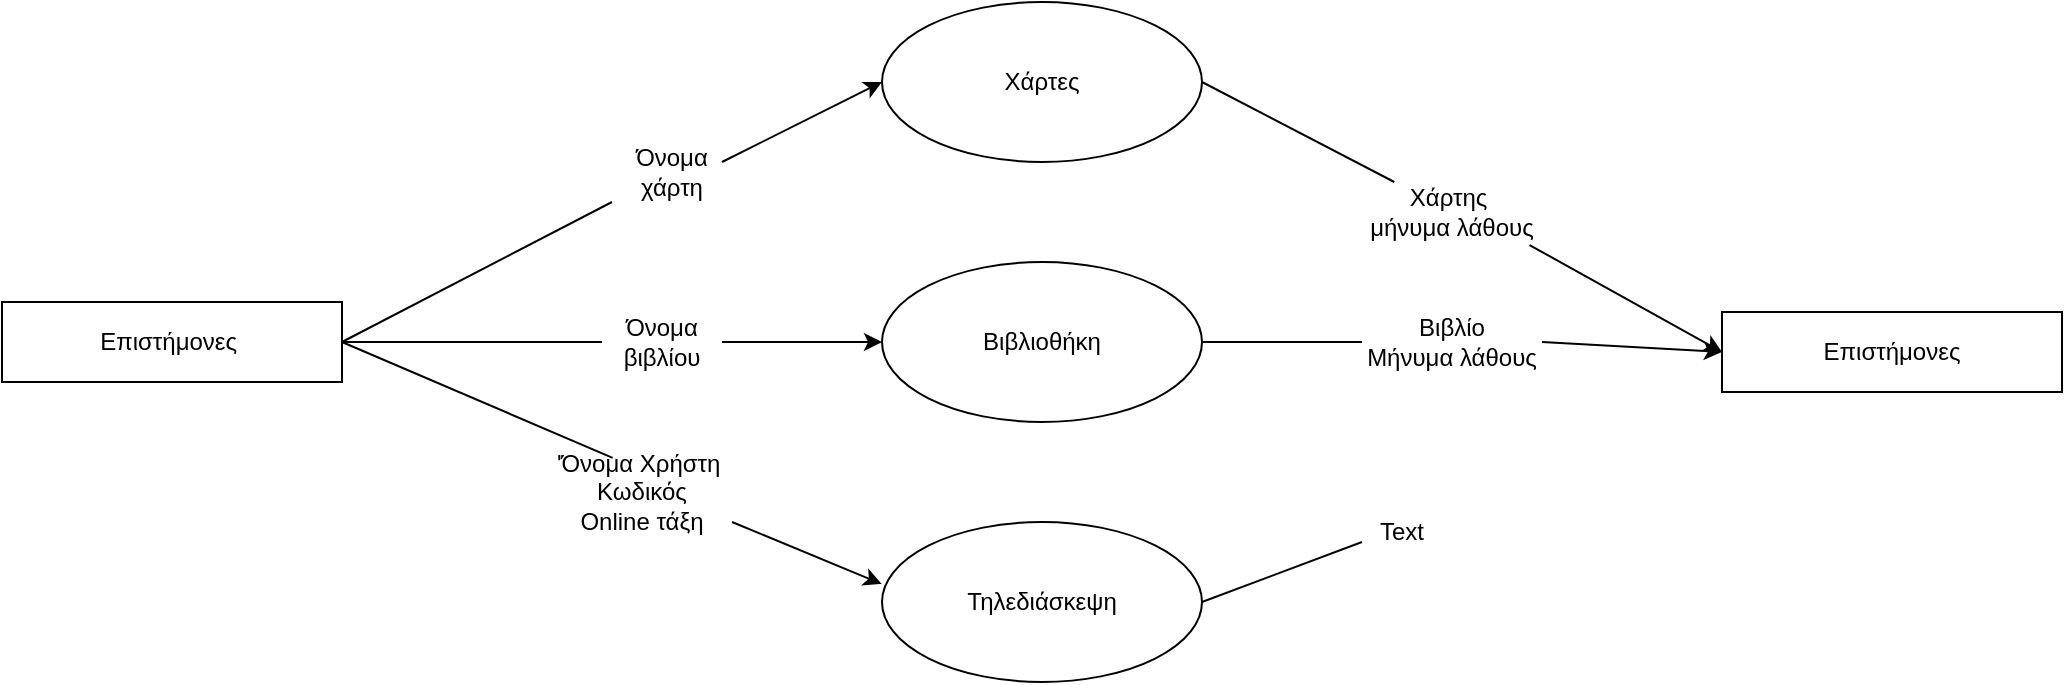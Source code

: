 <mxfile version="21.3.2" type="github">
  <diagram name="Σελίδα-1" id="d722_HOSetGY8IbsiXK8">
    <mxGraphModel dx="1118" dy="526" grid="1" gridSize="10" guides="1" tooltips="1" connect="1" arrows="1" fold="1" page="1" pageScale="1" pageWidth="3300" pageHeight="4681" math="0" shadow="0">
      <root>
        <mxCell id="0" />
        <mxCell id="1" parent="0" />
        <mxCell id="W4YdzC6T8s4nz27xlf9W-1" value="Επιστήμονες&amp;nbsp;" style="rounded=0;whiteSpace=wrap;html=1;" vertex="1" parent="1">
          <mxGeometry x="880" y="790" width="170" height="40" as="geometry" />
        </mxCell>
        <mxCell id="W4YdzC6T8s4nz27xlf9W-3" value="Χάρτες" style="ellipse;whiteSpace=wrap;html=1;align=center;" vertex="1" parent="1">
          <mxGeometry x="1320" y="640" width="160" height="80" as="geometry" />
        </mxCell>
        <mxCell id="W4YdzC6T8s4nz27xlf9W-4" value="" style="endArrow=none;html=1;rounded=0;exitX=1;exitY=0.5;exitDx=0;exitDy=0;entryX=0;entryY=1;entryDx=0;entryDy=0;" edge="1" parent="1" source="W4YdzC6T8s4nz27xlf9W-1" target="W4YdzC6T8s4nz27xlf9W-5">
          <mxGeometry width="50" height="50" relative="1" as="geometry">
            <mxPoint x="1080" y="710" as="sourcePoint" />
            <mxPoint x="1120" y="680" as="targetPoint" />
          </mxGeometry>
        </mxCell>
        <mxCell id="W4YdzC6T8s4nz27xlf9W-5" value="Όνομα χάρτη" style="text;html=1;strokeColor=none;fillColor=none;align=center;verticalAlign=middle;whiteSpace=wrap;rounded=0;" vertex="1" parent="1">
          <mxGeometry x="1185" y="710" width="60" height="30" as="geometry" />
        </mxCell>
        <mxCell id="W4YdzC6T8s4nz27xlf9W-6" value="" style="endArrow=classic;html=1;rounded=0;entryX=0;entryY=0.5;entryDx=0;entryDy=0;" edge="1" parent="1" target="W4YdzC6T8s4nz27xlf9W-3">
          <mxGeometry width="50" height="50" relative="1" as="geometry">
            <mxPoint x="1240" y="720" as="sourcePoint" />
            <mxPoint x="1260" y="640" as="targetPoint" />
          </mxGeometry>
        </mxCell>
        <mxCell id="W4YdzC6T8s4nz27xlf9W-7" value="Βιβλιοθήκη" style="ellipse;whiteSpace=wrap;html=1;align=center;" vertex="1" parent="1">
          <mxGeometry x="1320" y="770" width="160" height="80" as="geometry" />
        </mxCell>
        <mxCell id="W4YdzC6T8s4nz27xlf9W-8" value="" style="endArrow=none;html=1;rounded=0;exitX=1;exitY=0.5;exitDx=0;exitDy=0;entryX=0;entryY=0.5;entryDx=0;entryDy=0;" edge="1" parent="1" source="W4YdzC6T8s4nz27xlf9W-1" target="W4YdzC6T8s4nz27xlf9W-10">
          <mxGeometry width="50" height="50" relative="1" as="geometry">
            <mxPoint x="1030" y="700" as="sourcePoint" />
            <mxPoint x="1160" y="750" as="targetPoint" />
          </mxGeometry>
        </mxCell>
        <mxCell id="W4YdzC6T8s4nz27xlf9W-10" value="Όνομα βιβλίου" style="text;html=1;strokeColor=none;fillColor=none;align=center;verticalAlign=middle;whiteSpace=wrap;rounded=0;" vertex="1" parent="1">
          <mxGeometry x="1180" y="795" width="60" height="30" as="geometry" />
        </mxCell>
        <mxCell id="W4YdzC6T8s4nz27xlf9W-11" value="" style="endArrow=classic;html=1;rounded=0;exitX=1;exitY=0.5;exitDx=0;exitDy=0;entryX=0;entryY=0.5;entryDx=0;entryDy=0;" edge="1" parent="1" source="W4YdzC6T8s4nz27xlf9W-10" target="W4YdzC6T8s4nz27xlf9W-7">
          <mxGeometry width="50" height="50" relative="1" as="geometry">
            <mxPoint x="1250" y="800" as="sourcePoint" />
            <mxPoint x="1300" y="750" as="targetPoint" />
          </mxGeometry>
        </mxCell>
        <mxCell id="W4YdzC6T8s4nz27xlf9W-12" value="Τηλεδιάσκεψη" style="ellipse;whiteSpace=wrap;html=1;align=center;" vertex="1" parent="1">
          <mxGeometry x="1320" y="900" width="160" height="80" as="geometry" />
        </mxCell>
        <mxCell id="W4YdzC6T8s4nz27xlf9W-13" value="" style="endArrow=none;html=1;rounded=0;exitX=1;exitY=0.5;exitDx=0;exitDy=0;entryX=0.337;entryY=-0.068;entryDx=0;entryDy=0;entryPerimeter=0;" edge="1" parent="1" source="W4YdzC6T8s4nz27xlf9W-1" target="W4YdzC6T8s4nz27xlf9W-14">
          <mxGeometry width="50" height="50" relative="1" as="geometry">
            <mxPoint x="1110" y="880" as="sourcePoint" />
            <mxPoint x="1160" y="830" as="targetPoint" />
          </mxGeometry>
        </mxCell>
        <mxCell id="W4YdzC6T8s4nz27xlf9W-14" value="&#39;Όνομα Χρήστη&amp;nbsp;&lt;br&gt;Κωδικός&lt;br&gt;Online τάξη" style="text;html=1;strokeColor=none;fillColor=none;align=center;verticalAlign=middle;whiteSpace=wrap;rounded=0;" vertex="1" parent="1">
          <mxGeometry x="1155" y="870" width="90" height="30" as="geometry" />
        </mxCell>
        <mxCell id="W4YdzC6T8s4nz27xlf9W-15" value="" style="endArrow=classic;html=1;rounded=0;entryX=-0.001;entryY=0.387;entryDx=0;entryDy=0;exitX=1;exitY=1;exitDx=0;exitDy=0;entryPerimeter=0;" edge="1" parent="1" source="W4YdzC6T8s4nz27xlf9W-14" target="W4YdzC6T8s4nz27xlf9W-12">
          <mxGeometry width="50" height="50" relative="1" as="geometry">
            <mxPoint x="1230" y="880" as="sourcePoint" />
            <mxPoint x="1300" y="910" as="targetPoint" />
          </mxGeometry>
        </mxCell>
        <mxCell id="W4YdzC6T8s4nz27xlf9W-16" value="Επιστήμονες" style="whiteSpace=wrap;html=1;align=center;" vertex="1" parent="1">
          <mxGeometry x="1740" y="795" width="170" height="40" as="geometry" />
        </mxCell>
        <mxCell id="W4YdzC6T8s4nz27xlf9W-18" value="" style="endArrow=none;html=1;rounded=0;exitX=1;exitY=0.5;exitDx=0;exitDy=0;" edge="1" parent="1" source="W4YdzC6T8s4nz27xlf9W-3" target="W4YdzC6T8s4nz27xlf9W-19">
          <mxGeometry width="50" height="50" relative="1" as="geometry">
            <mxPoint x="1480" y="680" as="sourcePoint" />
            <mxPoint x="1600" y="750" as="targetPoint" />
          </mxGeometry>
        </mxCell>
        <mxCell id="W4YdzC6T8s4nz27xlf9W-19" value="Χάρτης&amp;nbsp;&lt;br&gt;μήνυμα λάθους" style="text;html=1;strokeColor=none;fillColor=none;align=center;verticalAlign=middle;whiteSpace=wrap;rounded=0;" vertex="1" parent="1">
          <mxGeometry x="1560" y="730" width="90" height="30" as="geometry" />
        </mxCell>
        <mxCell id="W4YdzC6T8s4nz27xlf9W-20" value="" style="endArrow=classic;html=1;rounded=0;entryX=0;entryY=0.5;entryDx=0;entryDy=0;exitX=0.931;exitY=1.051;exitDx=0;exitDy=0;exitPerimeter=0;" edge="1" parent="1" source="W4YdzC6T8s4nz27xlf9W-19" target="W4YdzC6T8s4nz27xlf9W-16">
          <mxGeometry width="50" height="50" relative="1" as="geometry">
            <mxPoint x="1660" y="840" as="sourcePoint" />
            <mxPoint x="1710" y="790" as="targetPoint" />
          </mxGeometry>
        </mxCell>
        <mxCell id="W4YdzC6T8s4nz27xlf9W-21" value="" style="endArrow=none;html=1;rounded=0;exitX=1;exitY=0.5;exitDx=0;exitDy=0;" edge="1" parent="1" source="W4YdzC6T8s4nz27xlf9W-7">
          <mxGeometry width="50" height="50" relative="1" as="geometry">
            <mxPoint x="1520" y="850" as="sourcePoint" />
            <mxPoint x="1560" y="810" as="targetPoint" />
          </mxGeometry>
        </mxCell>
        <mxCell id="W4YdzC6T8s4nz27xlf9W-22" value="Βιβλίο&lt;br&gt;Μήνυμα λάθους" style="text;html=1;strokeColor=none;fillColor=none;align=center;verticalAlign=middle;whiteSpace=wrap;rounded=0;" vertex="1" parent="1">
          <mxGeometry x="1560" y="795" width="90" height="30" as="geometry" />
        </mxCell>
        <mxCell id="W4YdzC6T8s4nz27xlf9W-23" value="" style="endArrow=classic;html=1;rounded=0;exitX=1;exitY=0.5;exitDx=0;exitDy=0;entryX=0;entryY=0.5;entryDx=0;entryDy=0;" edge="1" parent="1" source="W4YdzC6T8s4nz27xlf9W-22" target="W4YdzC6T8s4nz27xlf9W-16">
          <mxGeometry width="50" height="50" relative="1" as="geometry">
            <mxPoint x="1660" y="900" as="sourcePoint" />
            <mxPoint x="1710" y="850" as="targetPoint" />
          </mxGeometry>
        </mxCell>
        <mxCell id="W4YdzC6T8s4nz27xlf9W-24" value="" style="endArrow=none;html=1;rounded=0;exitX=1;exitY=0.5;exitDx=0;exitDy=0;" edge="1" parent="1" source="W4YdzC6T8s4nz27xlf9W-12">
          <mxGeometry width="50" height="50" relative="1" as="geometry">
            <mxPoint x="1520" y="960" as="sourcePoint" />
            <mxPoint x="1560" y="910" as="targetPoint" />
          </mxGeometry>
        </mxCell>
        <mxCell id="W4YdzC6T8s4nz27xlf9W-25" value="Text" style="text;html=1;strokeColor=none;fillColor=none;align=center;verticalAlign=middle;whiteSpace=wrap;rounded=0;" vertex="1" parent="1">
          <mxGeometry x="1550" y="890" width="60" height="30" as="geometry" />
        </mxCell>
      </root>
    </mxGraphModel>
  </diagram>
</mxfile>
